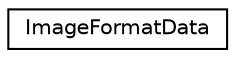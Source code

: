 digraph G
{
  edge [fontname="Helvetica",fontsize="10",labelfontname="Helvetica",labelfontsize="10"];
  node [fontname="Helvetica",fontsize="10",shape=record];
  rankdir=LR;
  Node1 [label="ImageFormatData",height=0.2,width=0.4,color="black", fillcolor="white", style="filled",URL="$da/d23/structImageFormatData.html"];
}
